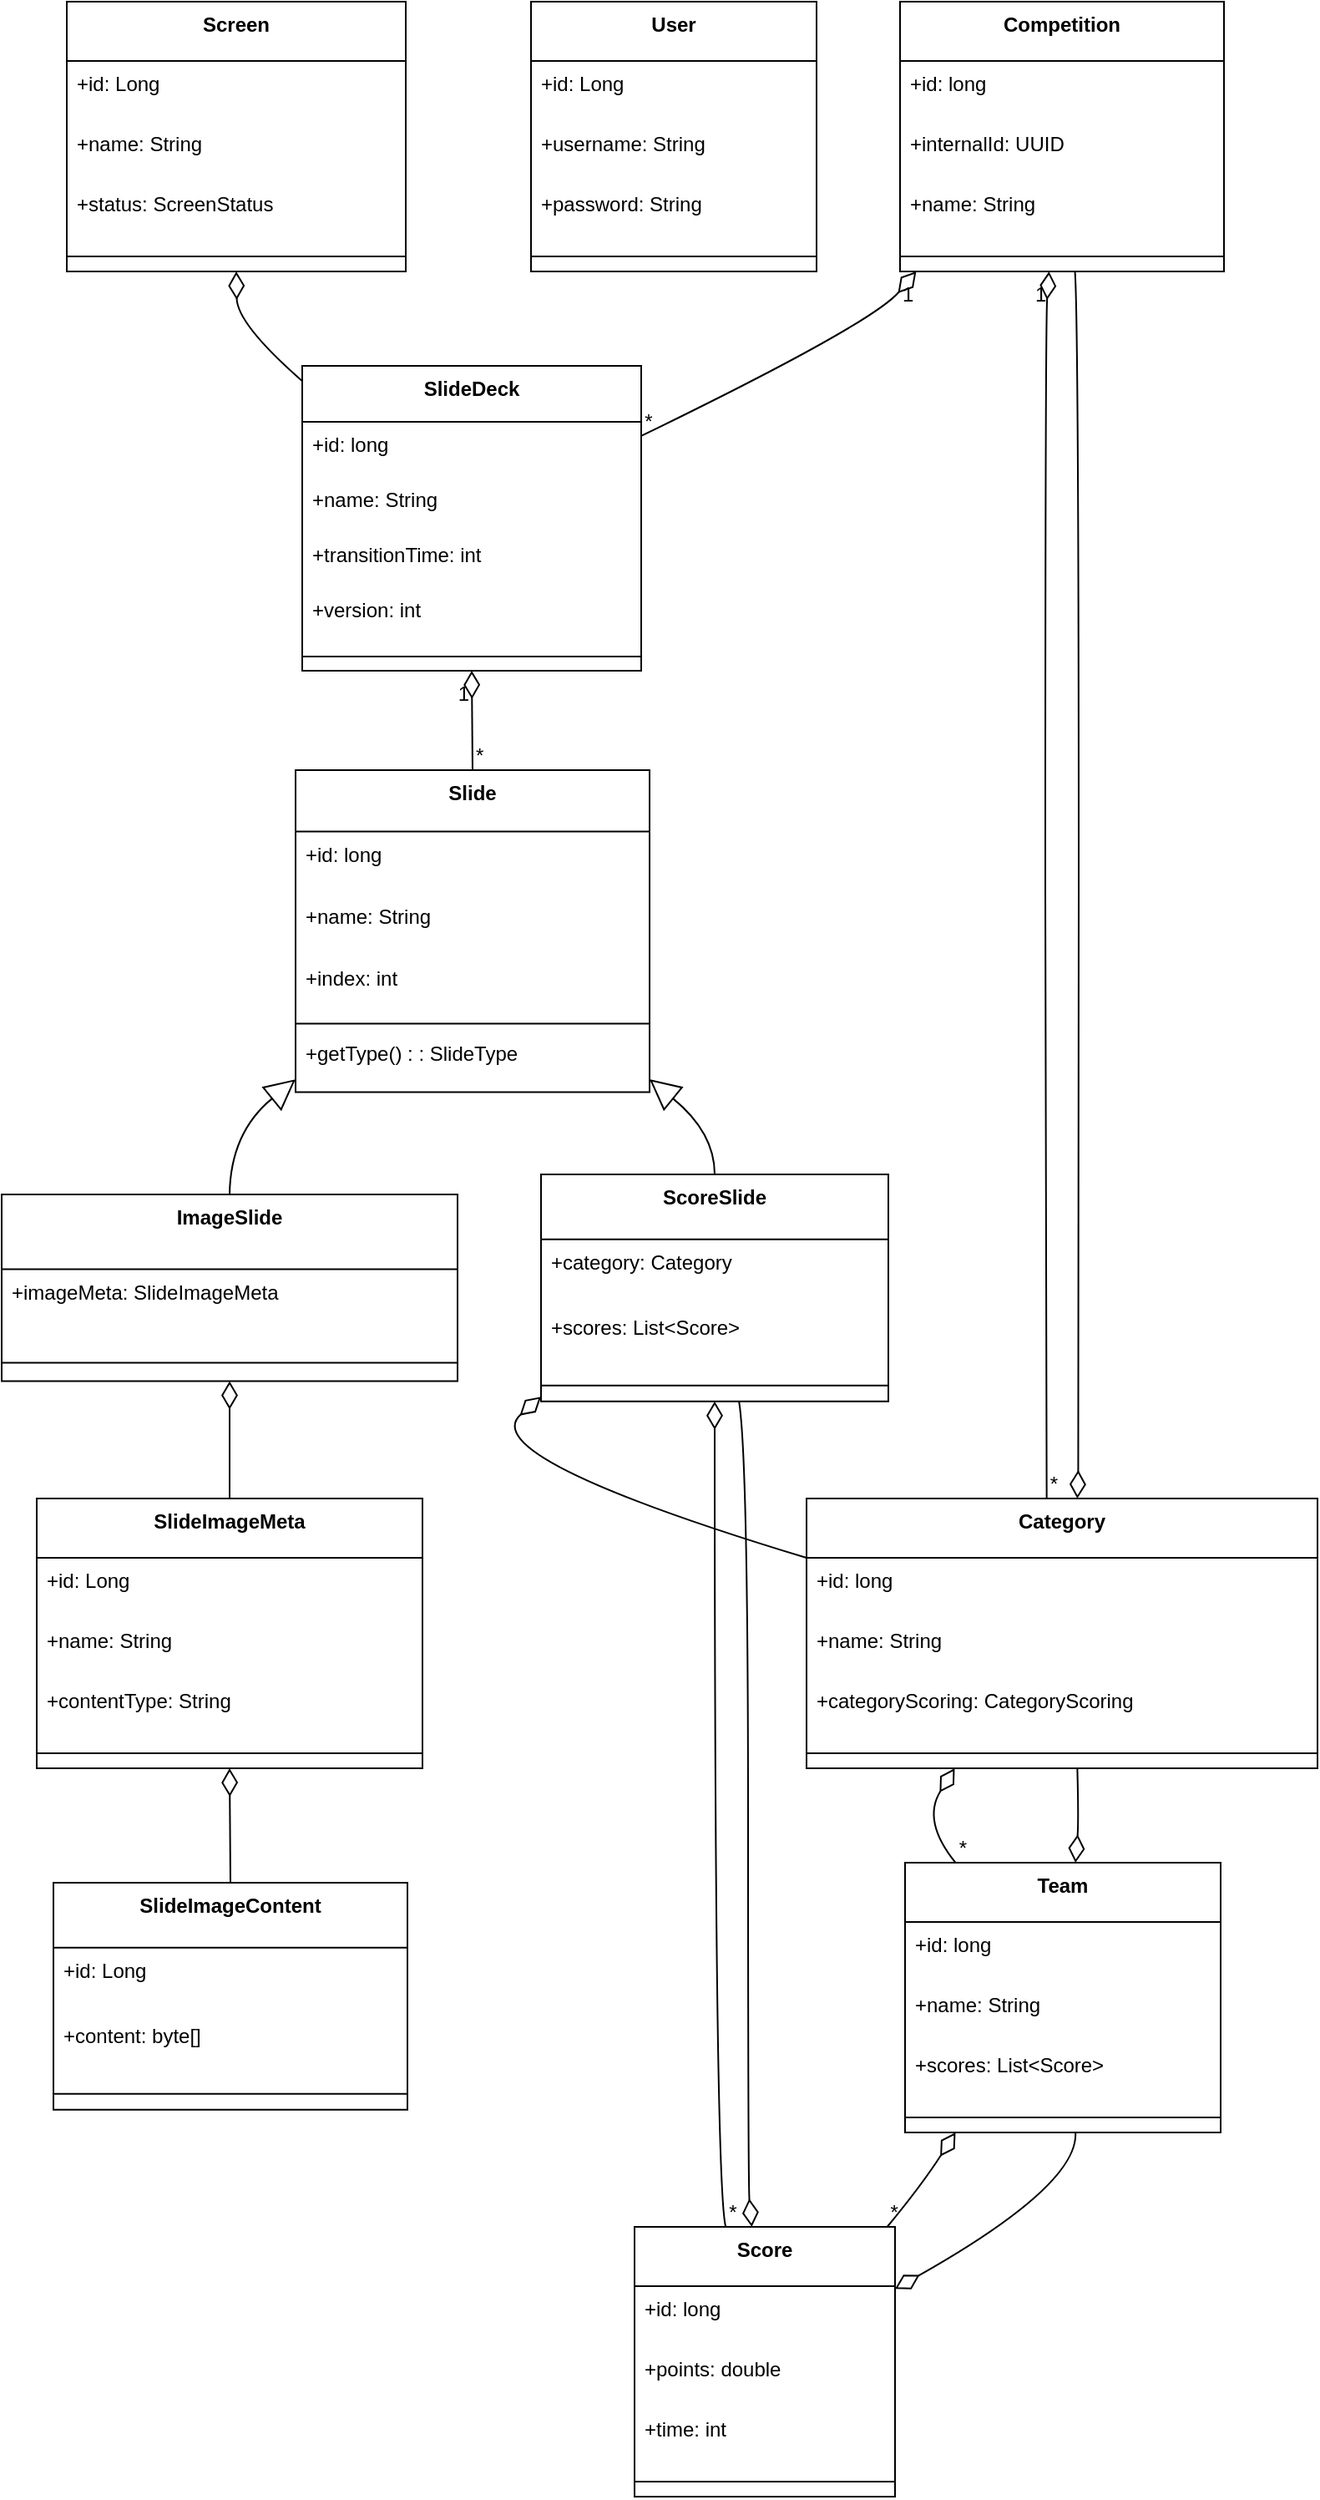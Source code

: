 <mxfile version="27.1.3">
  <diagram name="Page-1" id="_i_HYf79l50bPWmqCzhl">
    <mxGraphModel dx="1402" dy="704" grid="1" gridSize="10" guides="1" tooltips="1" connect="1" arrows="1" fold="1" page="1" pageScale="1" pageWidth="827" pageHeight="1169" math="0" shadow="0">
      <root>
        <mxCell id="0" />
        <mxCell id="1" parent="0" />
        <mxCell id="RZ17mvf2KzQFwTA37UVQ-1" value="Competition" style="swimlane;fontStyle=1;align=center;verticalAlign=top;childLayout=stackLayout;horizontal=1;startSize=35.556;horizontalStack=0;resizeParent=1;resizeParentMax=0;resizeLast=0;collapsible=0;marginBottom=0;" vertex="1" parent="1">
          <mxGeometry x="558" y="20" width="194" height="161.556" as="geometry" />
        </mxCell>
        <mxCell id="RZ17mvf2KzQFwTA37UVQ-2" value="+id: long" style="text;strokeColor=none;fillColor=none;align=left;verticalAlign=top;spacingLeft=4;spacingRight=4;overflow=hidden;rotatable=0;points=[[0,0.5],[1,0.5]];portConstraint=eastwest;" vertex="1" parent="RZ17mvf2KzQFwTA37UVQ-1">
          <mxGeometry y="35.556" width="194" height="36" as="geometry" />
        </mxCell>
        <mxCell id="RZ17mvf2KzQFwTA37UVQ-3" value="+internalId: UUID" style="text;strokeColor=none;fillColor=none;align=left;verticalAlign=top;spacingLeft=4;spacingRight=4;overflow=hidden;rotatable=0;points=[[0,0.5],[1,0.5]];portConstraint=eastwest;" vertex="1" parent="RZ17mvf2KzQFwTA37UVQ-1">
          <mxGeometry y="71.556" width="194" height="36" as="geometry" />
        </mxCell>
        <mxCell id="RZ17mvf2KzQFwTA37UVQ-4" value="+name: String" style="text;strokeColor=none;fillColor=none;align=left;verticalAlign=top;spacingLeft=4;spacingRight=4;overflow=hidden;rotatable=0;points=[[0,0.5],[1,0.5]];portConstraint=eastwest;" vertex="1" parent="RZ17mvf2KzQFwTA37UVQ-1">
          <mxGeometry y="107.556" width="194" height="36" as="geometry" />
        </mxCell>
        <mxCell id="RZ17mvf2KzQFwTA37UVQ-5" style="line;strokeWidth=1;fillColor=none;align=left;verticalAlign=middle;spacingTop=-1;spacingLeft=3;spacingRight=3;rotatable=0;labelPosition=right;points=[];portConstraint=eastwest;strokeColor=inherit;" vertex="1" parent="RZ17mvf2KzQFwTA37UVQ-1">
          <mxGeometry y="143.556" width="194" height="18" as="geometry" />
        </mxCell>
        <mxCell id="RZ17mvf2KzQFwTA37UVQ-6" value="SlideDeck" style="swimlane;fontStyle=1;align=center;verticalAlign=top;childLayout=stackLayout;horizontal=1;startSize=33.455;horizontalStack=0;resizeParent=1;resizeParentMax=0;resizeLast=0;collapsible=0;marginBottom=0;" vertex="1" parent="1">
          <mxGeometry x="200" y="238" width="203" height="182.455" as="geometry" />
        </mxCell>
        <mxCell id="RZ17mvf2KzQFwTA37UVQ-7" value="+id: long" style="text;strokeColor=none;fillColor=none;align=left;verticalAlign=top;spacingLeft=4;spacingRight=4;overflow=hidden;rotatable=0;points=[[0,0.5],[1,0.5]];portConstraint=eastwest;" vertex="1" parent="RZ17mvf2KzQFwTA37UVQ-6">
          <mxGeometry y="33.455" width="203" height="33" as="geometry" />
        </mxCell>
        <mxCell id="RZ17mvf2KzQFwTA37UVQ-8" value="+name: String" style="text;strokeColor=none;fillColor=none;align=left;verticalAlign=top;spacingLeft=4;spacingRight=4;overflow=hidden;rotatable=0;points=[[0,0.5],[1,0.5]];portConstraint=eastwest;" vertex="1" parent="RZ17mvf2KzQFwTA37UVQ-6">
          <mxGeometry y="66.455" width="203" height="33" as="geometry" />
        </mxCell>
        <mxCell id="RZ17mvf2KzQFwTA37UVQ-9" value="+transitionTime: int" style="text;strokeColor=none;fillColor=none;align=left;verticalAlign=top;spacingLeft=4;spacingRight=4;overflow=hidden;rotatable=0;points=[[0,0.5],[1,0.5]];portConstraint=eastwest;" vertex="1" parent="RZ17mvf2KzQFwTA37UVQ-6">
          <mxGeometry y="99.455" width="203" height="33" as="geometry" />
        </mxCell>
        <mxCell id="RZ17mvf2KzQFwTA37UVQ-10" value="+version: int" style="text;strokeColor=none;fillColor=none;align=left;verticalAlign=top;spacingLeft=4;spacingRight=4;overflow=hidden;rotatable=0;points=[[0,0.5],[1,0.5]];portConstraint=eastwest;" vertex="1" parent="RZ17mvf2KzQFwTA37UVQ-6">
          <mxGeometry y="132.455" width="203" height="33" as="geometry" />
        </mxCell>
        <mxCell id="RZ17mvf2KzQFwTA37UVQ-11" style="line;strokeWidth=1;fillColor=none;align=left;verticalAlign=middle;spacingTop=-1;spacingLeft=3;spacingRight=3;rotatable=0;labelPosition=right;points=[];portConstraint=eastwest;strokeColor=inherit;" vertex="1" parent="RZ17mvf2KzQFwTA37UVQ-6">
          <mxGeometry y="165.455" width="203" height="17" as="geometry" />
        </mxCell>
        <mxCell id="RZ17mvf2KzQFwTA37UVQ-12" value="Category" style="swimlane;fontStyle=1;align=center;verticalAlign=top;childLayout=stackLayout;horizontal=1;startSize=35.556;horizontalStack=0;resizeParent=1;resizeParentMax=0;resizeLast=0;collapsible=0;marginBottom=0;" vertex="1" parent="1">
          <mxGeometry x="502" y="916" width="306" height="161.556" as="geometry" />
        </mxCell>
        <mxCell id="RZ17mvf2KzQFwTA37UVQ-13" value="+id: long" style="text;strokeColor=none;fillColor=none;align=left;verticalAlign=top;spacingLeft=4;spacingRight=4;overflow=hidden;rotatable=0;points=[[0,0.5],[1,0.5]];portConstraint=eastwest;" vertex="1" parent="RZ17mvf2KzQFwTA37UVQ-12">
          <mxGeometry y="35.556" width="306" height="36" as="geometry" />
        </mxCell>
        <mxCell id="RZ17mvf2KzQFwTA37UVQ-14" value="+name: String" style="text;strokeColor=none;fillColor=none;align=left;verticalAlign=top;spacingLeft=4;spacingRight=4;overflow=hidden;rotatable=0;points=[[0,0.5],[1,0.5]];portConstraint=eastwest;" vertex="1" parent="RZ17mvf2KzQFwTA37UVQ-12">
          <mxGeometry y="71.556" width="306" height="36" as="geometry" />
        </mxCell>
        <mxCell id="RZ17mvf2KzQFwTA37UVQ-15" value="+categoryScoring: CategoryScoring" style="text;strokeColor=none;fillColor=none;align=left;verticalAlign=top;spacingLeft=4;spacingRight=4;overflow=hidden;rotatable=0;points=[[0,0.5],[1,0.5]];portConstraint=eastwest;" vertex="1" parent="RZ17mvf2KzQFwTA37UVQ-12">
          <mxGeometry y="107.556" width="306" height="36" as="geometry" />
        </mxCell>
        <mxCell id="RZ17mvf2KzQFwTA37UVQ-16" style="line;strokeWidth=1;fillColor=none;align=left;verticalAlign=middle;spacingTop=-1;spacingLeft=3;spacingRight=3;rotatable=0;labelPosition=right;points=[];portConstraint=eastwest;strokeColor=inherit;" vertex="1" parent="RZ17mvf2KzQFwTA37UVQ-12">
          <mxGeometry y="143.556" width="306" height="18" as="geometry" />
        </mxCell>
        <mxCell id="RZ17mvf2KzQFwTA37UVQ-17" value="Slide" style="swimlane;fontStyle=1;align=center;verticalAlign=top;childLayout=stackLayout;horizontal=1;startSize=36.8;horizontalStack=0;resizeParent=1;resizeParentMax=0;resizeLast=0;collapsible=0;marginBottom=0;" vertex="1" parent="1">
          <mxGeometry x="196" y="480" width="212" height="192.8" as="geometry" />
        </mxCell>
        <mxCell id="RZ17mvf2KzQFwTA37UVQ-18" value="+id: long" style="text;strokeColor=none;fillColor=none;align=left;verticalAlign=top;spacingLeft=4;spacingRight=4;overflow=hidden;rotatable=0;points=[[0,0.5],[1,0.5]];portConstraint=eastwest;" vertex="1" parent="RZ17mvf2KzQFwTA37UVQ-17">
          <mxGeometry y="36.8" width="212" height="37" as="geometry" />
        </mxCell>
        <mxCell id="RZ17mvf2KzQFwTA37UVQ-19" value="+name: String" style="text;strokeColor=none;fillColor=none;align=left;verticalAlign=top;spacingLeft=4;spacingRight=4;overflow=hidden;rotatable=0;points=[[0,0.5],[1,0.5]];portConstraint=eastwest;" vertex="1" parent="RZ17mvf2KzQFwTA37UVQ-17">
          <mxGeometry y="73.8" width="212" height="37" as="geometry" />
        </mxCell>
        <mxCell id="RZ17mvf2KzQFwTA37UVQ-20" value="+index: int" style="text;strokeColor=none;fillColor=none;align=left;verticalAlign=top;spacingLeft=4;spacingRight=4;overflow=hidden;rotatable=0;points=[[0,0.5],[1,0.5]];portConstraint=eastwest;" vertex="1" parent="RZ17mvf2KzQFwTA37UVQ-17">
          <mxGeometry y="110.8" width="212" height="37" as="geometry" />
        </mxCell>
        <mxCell id="RZ17mvf2KzQFwTA37UVQ-21" style="line;strokeWidth=1;fillColor=none;align=left;verticalAlign=middle;spacingTop=-1;spacingLeft=3;spacingRight=3;rotatable=0;labelPosition=right;points=[];portConstraint=eastwest;strokeColor=inherit;" vertex="1" parent="RZ17mvf2KzQFwTA37UVQ-17">
          <mxGeometry y="147.8" width="212" height="8" as="geometry" />
        </mxCell>
        <mxCell id="RZ17mvf2KzQFwTA37UVQ-22" value="+getType() : : SlideType" style="text;strokeColor=none;fillColor=none;align=left;verticalAlign=top;spacingLeft=4;spacingRight=4;overflow=hidden;rotatable=0;points=[[0,0.5],[1,0.5]];portConstraint=eastwest;" vertex="1" parent="RZ17mvf2KzQFwTA37UVQ-17">
          <mxGeometry y="155.8" width="212" height="37" as="geometry" />
        </mxCell>
        <mxCell id="RZ17mvf2KzQFwTA37UVQ-23" value="ImageSlide" style="swimlane;fontStyle=1;align=center;verticalAlign=top;childLayout=stackLayout;horizontal=1;startSize=44.8;horizontalStack=0;resizeParent=1;resizeParentMax=0;resizeLast=0;collapsible=0;marginBottom=0;" vertex="1" parent="1">
          <mxGeometry x="20" y="734" width="273" height="111.8" as="geometry" />
        </mxCell>
        <mxCell id="RZ17mvf2KzQFwTA37UVQ-24" value="+imageMeta: SlideImageMeta" style="text;strokeColor=none;fillColor=none;align=left;verticalAlign=top;spacingLeft=4;spacingRight=4;overflow=hidden;rotatable=0;points=[[0,0.5],[1,0.5]];portConstraint=eastwest;" vertex="1" parent="RZ17mvf2KzQFwTA37UVQ-23">
          <mxGeometry y="44.8" width="273" height="45" as="geometry" />
        </mxCell>
        <mxCell id="RZ17mvf2KzQFwTA37UVQ-25" style="line;strokeWidth=1;fillColor=none;align=left;verticalAlign=middle;spacingTop=-1;spacingLeft=3;spacingRight=3;rotatable=0;labelPosition=right;points=[];portConstraint=eastwest;strokeColor=inherit;" vertex="1" parent="RZ17mvf2KzQFwTA37UVQ-23">
          <mxGeometry y="89.8" width="273" height="22" as="geometry" />
        </mxCell>
        <mxCell id="RZ17mvf2KzQFwTA37UVQ-26" value="ScoreSlide" style="swimlane;fontStyle=1;align=center;verticalAlign=top;childLayout=stackLayout;horizontal=1;startSize=38.857;horizontalStack=0;resizeParent=1;resizeParentMax=0;resizeLast=0;collapsible=0;marginBottom=0;" vertex="1" parent="1">
          <mxGeometry x="343" y="722" width="208" height="135.857" as="geometry" />
        </mxCell>
        <mxCell id="RZ17mvf2KzQFwTA37UVQ-27" value="+category: Category" style="text;strokeColor=none;fillColor=none;align=left;verticalAlign=top;spacingLeft=4;spacingRight=4;overflow=hidden;rotatable=0;points=[[0,0.5],[1,0.5]];portConstraint=eastwest;" vertex="1" parent="RZ17mvf2KzQFwTA37UVQ-26">
          <mxGeometry y="38.857" width="208" height="39" as="geometry" />
        </mxCell>
        <mxCell id="RZ17mvf2KzQFwTA37UVQ-28" value="+scores: List&lt;Score&gt;" style="text;strokeColor=none;fillColor=none;align=left;verticalAlign=top;spacingLeft=4;spacingRight=4;overflow=hidden;rotatable=0;points=[[0,0.5],[1,0.5]];portConstraint=eastwest;" vertex="1" parent="RZ17mvf2KzQFwTA37UVQ-26">
          <mxGeometry y="77.857" width="208" height="39" as="geometry" />
        </mxCell>
        <mxCell id="RZ17mvf2KzQFwTA37UVQ-29" style="line;strokeWidth=1;fillColor=none;align=left;verticalAlign=middle;spacingTop=-1;spacingLeft=3;spacingRight=3;rotatable=0;labelPosition=right;points=[];portConstraint=eastwest;strokeColor=inherit;" vertex="1" parent="RZ17mvf2KzQFwTA37UVQ-26">
          <mxGeometry y="116.857" width="208" height="19" as="geometry" />
        </mxCell>
        <mxCell id="RZ17mvf2KzQFwTA37UVQ-30" value="SlideImageMeta" style="swimlane;fontStyle=1;align=center;verticalAlign=top;childLayout=stackLayout;horizontal=1;startSize=35.556;horizontalStack=0;resizeParent=1;resizeParentMax=0;resizeLast=0;collapsible=0;marginBottom=0;" vertex="1" parent="1">
          <mxGeometry x="41" y="916" width="231" height="161.556" as="geometry" />
        </mxCell>
        <mxCell id="RZ17mvf2KzQFwTA37UVQ-31" value="+id: Long" style="text;strokeColor=none;fillColor=none;align=left;verticalAlign=top;spacingLeft=4;spacingRight=4;overflow=hidden;rotatable=0;points=[[0,0.5],[1,0.5]];portConstraint=eastwest;" vertex="1" parent="RZ17mvf2KzQFwTA37UVQ-30">
          <mxGeometry y="35.556" width="231" height="36" as="geometry" />
        </mxCell>
        <mxCell id="RZ17mvf2KzQFwTA37UVQ-32" value="+name: String" style="text;strokeColor=none;fillColor=none;align=left;verticalAlign=top;spacingLeft=4;spacingRight=4;overflow=hidden;rotatable=0;points=[[0,0.5],[1,0.5]];portConstraint=eastwest;" vertex="1" parent="RZ17mvf2KzQFwTA37UVQ-30">
          <mxGeometry y="71.556" width="231" height="36" as="geometry" />
        </mxCell>
        <mxCell id="RZ17mvf2KzQFwTA37UVQ-33" value="+contentType: String" style="text;strokeColor=none;fillColor=none;align=left;verticalAlign=top;spacingLeft=4;spacingRight=4;overflow=hidden;rotatable=0;points=[[0,0.5],[1,0.5]];portConstraint=eastwest;" vertex="1" parent="RZ17mvf2KzQFwTA37UVQ-30">
          <mxGeometry y="107.556" width="231" height="36" as="geometry" />
        </mxCell>
        <mxCell id="RZ17mvf2KzQFwTA37UVQ-34" style="line;strokeWidth=1;fillColor=none;align=left;verticalAlign=middle;spacingTop=-1;spacingLeft=3;spacingRight=3;rotatable=0;labelPosition=right;points=[];portConstraint=eastwest;strokeColor=inherit;" vertex="1" parent="RZ17mvf2KzQFwTA37UVQ-30">
          <mxGeometry y="143.556" width="231" height="18" as="geometry" />
        </mxCell>
        <mxCell id="RZ17mvf2KzQFwTA37UVQ-35" value="Score" style="swimlane;fontStyle=1;align=center;verticalAlign=top;childLayout=stackLayout;horizontal=1;startSize=35.556;horizontalStack=0;resizeParent=1;resizeParentMax=0;resizeLast=0;collapsible=0;marginBottom=0;" vertex="1" parent="1">
          <mxGeometry x="399" y="1352" width="156" height="161.556" as="geometry" />
        </mxCell>
        <mxCell id="RZ17mvf2KzQFwTA37UVQ-36" value="+id: long" style="text;strokeColor=none;fillColor=none;align=left;verticalAlign=top;spacingLeft=4;spacingRight=4;overflow=hidden;rotatable=0;points=[[0,0.5],[1,0.5]];portConstraint=eastwest;" vertex="1" parent="RZ17mvf2KzQFwTA37UVQ-35">
          <mxGeometry y="35.556" width="156" height="36" as="geometry" />
        </mxCell>
        <mxCell id="RZ17mvf2KzQFwTA37UVQ-37" value="+points: double" style="text;strokeColor=none;fillColor=none;align=left;verticalAlign=top;spacingLeft=4;spacingRight=4;overflow=hidden;rotatable=0;points=[[0,0.5],[1,0.5]];portConstraint=eastwest;" vertex="1" parent="RZ17mvf2KzQFwTA37UVQ-35">
          <mxGeometry y="71.556" width="156" height="36" as="geometry" />
        </mxCell>
        <mxCell id="RZ17mvf2KzQFwTA37UVQ-38" value="+time: int" style="text;strokeColor=none;fillColor=none;align=left;verticalAlign=top;spacingLeft=4;spacingRight=4;overflow=hidden;rotatable=0;points=[[0,0.5],[1,0.5]];portConstraint=eastwest;" vertex="1" parent="RZ17mvf2KzQFwTA37UVQ-35">
          <mxGeometry y="107.556" width="156" height="36" as="geometry" />
        </mxCell>
        <mxCell id="RZ17mvf2KzQFwTA37UVQ-39" style="line;strokeWidth=1;fillColor=none;align=left;verticalAlign=middle;spacingTop=-1;spacingLeft=3;spacingRight=3;rotatable=0;labelPosition=right;points=[];portConstraint=eastwest;strokeColor=inherit;" vertex="1" parent="RZ17mvf2KzQFwTA37UVQ-35">
          <mxGeometry y="143.556" width="156" height="18" as="geometry" />
        </mxCell>
        <mxCell id="RZ17mvf2KzQFwTA37UVQ-40" value="SlideImageContent" style="swimlane;fontStyle=1;align=center;verticalAlign=top;childLayout=stackLayout;horizontal=1;startSize=38.857;horizontalStack=0;resizeParent=1;resizeParentMax=0;resizeLast=0;collapsible=0;marginBottom=0;" vertex="1" parent="1">
          <mxGeometry x="51" y="1146" width="212" height="135.857" as="geometry" />
        </mxCell>
        <mxCell id="RZ17mvf2KzQFwTA37UVQ-41" value="+id: Long" style="text;strokeColor=none;fillColor=none;align=left;verticalAlign=top;spacingLeft=4;spacingRight=4;overflow=hidden;rotatable=0;points=[[0,0.5],[1,0.5]];portConstraint=eastwest;" vertex="1" parent="RZ17mvf2KzQFwTA37UVQ-40">
          <mxGeometry y="38.857" width="212" height="39" as="geometry" />
        </mxCell>
        <mxCell id="RZ17mvf2KzQFwTA37UVQ-42" value="+content: byte[]" style="text;strokeColor=none;fillColor=none;align=left;verticalAlign=top;spacingLeft=4;spacingRight=4;overflow=hidden;rotatable=0;points=[[0,0.5],[1,0.5]];portConstraint=eastwest;" vertex="1" parent="RZ17mvf2KzQFwTA37UVQ-40">
          <mxGeometry y="77.857" width="212" height="39" as="geometry" />
        </mxCell>
        <mxCell id="RZ17mvf2KzQFwTA37UVQ-43" style="line;strokeWidth=1;fillColor=none;align=left;verticalAlign=middle;spacingTop=-1;spacingLeft=3;spacingRight=3;rotatable=0;labelPosition=right;points=[];portConstraint=eastwest;strokeColor=inherit;" vertex="1" parent="RZ17mvf2KzQFwTA37UVQ-40">
          <mxGeometry y="116.857" width="212" height="19" as="geometry" />
        </mxCell>
        <mxCell id="RZ17mvf2KzQFwTA37UVQ-44" value="Team" style="swimlane;fontStyle=1;align=center;verticalAlign=top;childLayout=stackLayout;horizontal=1;startSize=35.556;horizontalStack=0;resizeParent=1;resizeParentMax=0;resizeLast=0;collapsible=0;marginBottom=0;" vertex="1" parent="1">
          <mxGeometry x="561" y="1134" width="189" height="161.556" as="geometry" />
        </mxCell>
        <mxCell id="RZ17mvf2KzQFwTA37UVQ-45" value="+id: long" style="text;strokeColor=none;fillColor=none;align=left;verticalAlign=top;spacingLeft=4;spacingRight=4;overflow=hidden;rotatable=0;points=[[0,0.5],[1,0.5]];portConstraint=eastwest;" vertex="1" parent="RZ17mvf2KzQFwTA37UVQ-44">
          <mxGeometry y="35.556" width="189" height="36" as="geometry" />
        </mxCell>
        <mxCell id="RZ17mvf2KzQFwTA37UVQ-46" value="+name: String" style="text;strokeColor=none;fillColor=none;align=left;verticalAlign=top;spacingLeft=4;spacingRight=4;overflow=hidden;rotatable=0;points=[[0,0.5],[1,0.5]];portConstraint=eastwest;" vertex="1" parent="RZ17mvf2KzQFwTA37UVQ-44">
          <mxGeometry y="71.556" width="189" height="36" as="geometry" />
        </mxCell>
        <mxCell id="RZ17mvf2KzQFwTA37UVQ-47" value="+scores: List&lt;Score&gt;" style="text;strokeColor=none;fillColor=none;align=left;verticalAlign=top;spacingLeft=4;spacingRight=4;overflow=hidden;rotatable=0;points=[[0,0.5],[1,0.5]];portConstraint=eastwest;" vertex="1" parent="RZ17mvf2KzQFwTA37UVQ-44">
          <mxGeometry y="107.556" width="189" height="36" as="geometry" />
        </mxCell>
        <mxCell id="RZ17mvf2KzQFwTA37UVQ-48" style="line;strokeWidth=1;fillColor=none;align=left;verticalAlign=middle;spacingTop=-1;spacingLeft=3;spacingRight=3;rotatable=0;labelPosition=right;points=[];portConstraint=eastwest;strokeColor=inherit;" vertex="1" parent="RZ17mvf2KzQFwTA37UVQ-44">
          <mxGeometry y="143.556" width="189" height="18" as="geometry" />
        </mxCell>
        <mxCell id="RZ17mvf2KzQFwTA37UVQ-49" value="User" style="swimlane;fontStyle=1;align=center;verticalAlign=top;childLayout=stackLayout;horizontal=1;startSize=35.556;horizontalStack=0;resizeParent=1;resizeParentMax=0;resizeLast=0;collapsible=0;marginBottom=0;" vertex="1" parent="1">
          <mxGeometry x="337" y="20" width="171" height="161.556" as="geometry" />
        </mxCell>
        <mxCell id="RZ17mvf2KzQFwTA37UVQ-50" value="+id: Long" style="text;strokeColor=none;fillColor=none;align=left;verticalAlign=top;spacingLeft=4;spacingRight=4;overflow=hidden;rotatable=0;points=[[0,0.5],[1,0.5]];portConstraint=eastwest;" vertex="1" parent="RZ17mvf2KzQFwTA37UVQ-49">
          <mxGeometry y="35.556" width="171" height="36" as="geometry" />
        </mxCell>
        <mxCell id="RZ17mvf2KzQFwTA37UVQ-51" value="+username: String" style="text;strokeColor=none;fillColor=none;align=left;verticalAlign=top;spacingLeft=4;spacingRight=4;overflow=hidden;rotatable=0;points=[[0,0.5],[1,0.5]];portConstraint=eastwest;" vertex="1" parent="RZ17mvf2KzQFwTA37UVQ-49">
          <mxGeometry y="71.556" width="171" height="36" as="geometry" />
        </mxCell>
        <mxCell id="RZ17mvf2KzQFwTA37UVQ-52" value="+password: String" style="text;strokeColor=none;fillColor=none;align=left;verticalAlign=top;spacingLeft=4;spacingRight=4;overflow=hidden;rotatable=0;points=[[0,0.5],[1,0.5]];portConstraint=eastwest;" vertex="1" parent="RZ17mvf2KzQFwTA37UVQ-49">
          <mxGeometry y="107.556" width="171" height="36" as="geometry" />
        </mxCell>
        <mxCell id="RZ17mvf2KzQFwTA37UVQ-53" style="line;strokeWidth=1;fillColor=none;align=left;verticalAlign=middle;spacingTop=-1;spacingLeft=3;spacingRight=3;rotatable=0;labelPosition=right;points=[];portConstraint=eastwest;strokeColor=inherit;" vertex="1" parent="RZ17mvf2KzQFwTA37UVQ-49">
          <mxGeometry y="143.556" width="171" height="18" as="geometry" />
        </mxCell>
        <mxCell id="RZ17mvf2KzQFwTA37UVQ-54" value="Screen" style="swimlane;fontStyle=1;align=center;verticalAlign=top;childLayout=stackLayout;horizontal=1;startSize=35.556;horizontalStack=0;resizeParent=1;resizeParentMax=0;resizeLast=0;collapsible=0;marginBottom=0;" vertex="1" parent="1">
          <mxGeometry x="59" y="20" width="203" height="161.556" as="geometry" />
        </mxCell>
        <mxCell id="RZ17mvf2KzQFwTA37UVQ-55" value="+id: Long" style="text;strokeColor=none;fillColor=none;align=left;verticalAlign=top;spacingLeft=4;spacingRight=4;overflow=hidden;rotatable=0;points=[[0,0.5],[1,0.5]];portConstraint=eastwest;" vertex="1" parent="RZ17mvf2KzQFwTA37UVQ-54">
          <mxGeometry y="35.556" width="203" height="36" as="geometry" />
        </mxCell>
        <mxCell id="RZ17mvf2KzQFwTA37UVQ-56" value="+name: String" style="text;strokeColor=none;fillColor=none;align=left;verticalAlign=top;spacingLeft=4;spacingRight=4;overflow=hidden;rotatable=0;points=[[0,0.5],[1,0.5]];portConstraint=eastwest;" vertex="1" parent="RZ17mvf2KzQFwTA37UVQ-54">
          <mxGeometry y="71.556" width="203" height="36" as="geometry" />
        </mxCell>
        <mxCell id="RZ17mvf2KzQFwTA37UVQ-57" value="+status: ScreenStatus" style="text;strokeColor=none;fillColor=none;align=left;verticalAlign=top;spacingLeft=4;spacingRight=4;overflow=hidden;rotatable=0;points=[[0,0.5],[1,0.5]];portConstraint=eastwest;" vertex="1" parent="RZ17mvf2KzQFwTA37UVQ-54">
          <mxGeometry y="107.556" width="203" height="36" as="geometry" />
        </mxCell>
        <mxCell id="RZ17mvf2KzQFwTA37UVQ-58" style="line;strokeWidth=1;fillColor=none;align=left;verticalAlign=middle;spacingTop=-1;spacingLeft=3;spacingRight=3;rotatable=0;labelPosition=right;points=[];portConstraint=eastwest;strokeColor=inherit;" vertex="1" parent="RZ17mvf2KzQFwTA37UVQ-54">
          <mxGeometry y="143.556" width="203" height="18" as="geometry" />
        </mxCell>
        <mxCell id="RZ17mvf2KzQFwTA37UVQ-59" value="" style="curved=1;startArrow=diamondThin;startSize=14;startFill=0;endArrow=none;exitX=0.05;exitY=1;entryX=1;entryY=0.23;rounded=0;" edge="1" parent="1" source="RZ17mvf2KzQFwTA37UVQ-1" target="RZ17mvf2KzQFwTA37UVQ-6">
          <mxGeometry relative="1" as="geometry">
            <Array as="points">
              <mxPoint x="541" y="213" />
            </Array>
          </mxGeometry>
        </mxCell>
        <mxCell id="RZ17mvf2KzQFwTA37UVQ-60" value="1" style="edgeLabel;resizable=0;labelBackgroundColor=none;fontSize=12;align=right;verticalAlign=top;" vertex="1" parent="RZ17mvf2KzQFwTA37UVQ-59">
          <mxGeometry x="-1" relative="1" as="geometry" />
        </mxCell>
        <mxCell id="RZ17mvf2KzQFwTA37UVQ-61" value="*" style="edgeLabel;resizable=0;labelBackgroundColor=none;fontSize=12;align=left;verticalAlign=bottom;" vertex="1" parent="RZ17mvf2KzQFwTA37UVQ-59">
          <mxGeometry x="1" relative="1" as="geometry" />
        </mxCell>
        <mxCell id="RZ17mvf2KzQFwTA37UVQ-62" value="" style="curved=1;startArrow=diamondThin;startSize=14;startFill=0;endArrow=none;exitX=0.46;exitY=1;entryX=0.47;entryY=0;rounded=0;" edge="1" parent="1" source="RZ17mvf2KzQFwTA37UVQ-1" target="RZ17mvf2KzQFwTA37UVQ-12">
          <mxGeometry relative="1" as="geometry">
            <Array as="points">
              <mxPoint x="645" y="213" />
              <mxPoint x="645" y="891" />
            </Array>
          </mxGeometry>
        </mxCell>
        <mxCell id="RZ17mvf2KzQFwTA37UVQ-63" value="1" style="edgeLabel;resizable=0;labelBackgroundColor=none;fontSize=12;align=right;verticalAlign=top;" vertex="1" parent="RZ17mvf2KzQFwTA37UVQ-62">
          <mxGeometry x="-1" relative="1" as="geometry" />
        </mxCell>
        <mxCell id="RZ17mvf2KzQFwTA37UVQ-64" value="*" style="edgeLabel;resizable=0;labelBackgroundColor=none;fontSize=12;align=left;verticalAlign=bottom;" vertex="1" parent="RZ17mvf2KzQFwTA37UVQ-62">
          <mxGeometry x="1" relative="1" as="geometry" />
        </mxCell>
        <mxCell id="RZ17mvf2KzQFwTA37UVQ-65" value="" style="curved=1;startArrow=diamondThin;startSize=14;startFill=0;endArrow=none;exitX=0.5;exitY=1;entryX=0.5;entryY=0;rounded=0;" edge="1" parent="1" source="RZ17mvf2KzQFwTA37UVQ-6" target="RZ17mvf2KzQFwTA37UVQ-17">
          <mxGeometry relative="1" as="geometry">
            <Array as="points" />
          </mxGeometry>
        </mxCell>
        <mxCell id="RZ17mvf2KzQFwTA37UVQ-66" value="1" style="edgeLabel;resizable=0;labelBackgroundColor=none;fontSize=12;align=right;verticalAlign=top;" vertex="1" parent="RZ17mvf2KzQFwTA37UVQ-65">
          <mxGeometry x="-1" relative="1" as="geometry" />
        </mxCell>
        <mxCell id="RZ17mvf2KzQFwTA37UVQ-67" value="*" style="edgeLabel;resizable=0;labelBackgroundColor=none;fontSize=12;align=left;verticalAlign=bottom;" vertex="1" parent="RZ17mvf2KzQFwTA37UVQ-65">
          <mxGeometry x="1" relative="1" as="geometry" />
        </mxCell>
        <mxCell id="RZ17mvf2KzQFwTA37UVQ-68" value="" style="curved=1;startArrow=block;startSize=16;startFill=0;endArrow=none;exitX=0;exitY=0.96;entryX=0.5;entryY=0;rounded=0;" edge="1" parent="1" source="RZ17mvf2KzQFwTA37UVQ-17" target="RZ17mvf2KzQFwTA37UVQ-23">
          <mxGeometry relative="1" as="geometry">
            <Array as="points">
              <mxPoint x="157" y="697" />
            </Array>
          </mxGeometry>
        </mxCell>
        <mxCell id="RZ17mvf2KzQFwTA37UVQ-69" value="" style="curved=1;startArrow=block;startSize=16;startFill=0;endArrow=none;exitX=1;exitY=0.96;entryX=0.5;entryY=0;rounded=0;" edge="1" parent="1" source="RZ17mvf2KzQFwTA37UVQ-17" target="RZ17mvf2KzQFwTA37UVQ-26">
          <mxGeometry relative="1" as="geometry">
            <Array as="points">
              <mxPoint x="447" y="697" />
            </Array>
          </mxGeometry>
        </mxCell>
        <mxCell id="RZ17mvf2KzQFwTA37UVQ-70" value="" style="curved=1;startArrow=diamondThin;startSize=14;startFill=0;endArrow=none;exitX=0.5;exitY=1;entryX=0.5;entryY=0;rounded=0;" edge="1" parent="1" source="RZ17mvf2KzQFwTA37UVQ-23" target="RZ17mvf2KzQFwTA37UVQ-30">
          <mxGeometry relative="1" as="geometry">
            <Array as="points" />
          </mxGeometry>
        </mxCell>
        <mxCell id="RZ17mvf2KzQFwTA37UVQ-71" value="" style="curved=1;startArrow=diamondThin;startSize=14;startFill=0;endArrow=none;exitX=0;exitY=0.98;entryX=0;entryY=0.22;rounded=0;" edge="1" parent="1" source="RZ17mvf2KzQFwTA37UVQ-26" target="RZ17mvf2KzQFwTA37UVQ-12">
          <mxGeometry relative="1" as="geometry">
            <Array as="points">
              <mxPoint x="302" y="891" />
            </Array>
          </mxGeometry>
        </mxCell>
        <mxCell id="RZ17mvf2KzQFwTA37UVQ-72" value="" style="curved=1;startArrow=diamondThin;startSize=14;startFill=0;endArrow=none;exitX=0.5;exitY=1;entryX=0.35;entryY=0;rounded=0;" edge="1" parent="1" source="RZ17mvf2KzQFwTA37UVQ-26" target="RZ17mvf2KzQFwTA37UVQ-35">
          <mxGeometry relative="1" as="geometry">
            <Array as="points">
              <mxPoint x="447" y="1327" />
            </Array>
          </mxGeometry>
        </mxCell>
        <mxCell id="RZ17mvf2KzQFwTA37UVQ-73" value="*" style="edgeLabel;resizable=0;labelBackgroundColor=none;fontSize=12;align=left;verticalAlign=bottom;" vertex="1" parent="RZ17mvf2KzQFwTA37UVQ-72">
          <mxGeometry x="1" relative="1" as="geometry" />
        </mxCell>
        <mxCell id="RZ17mvf2KzQFwTA37UVQ-74" value="" style="curved=1;startArrow=diamondThin;startSize=14;startFill=0;endArrow=none;exitX=0.5;exitY=1;entryX=0.5;entryY=0;rounded=0;" edge="1" parent="1" source="RZ17mvf2KzQFwTA37UVQ-30" target="RZ17mvf2KzQFwTA37UVQ-40">
          <mxGeometry relative="1" as="geometry">
            <Array as="points" />
          </mxGeometry>
        </mxCell>
        <mxCell id="RZ17mvf2KzQFwTA37UVQ-75" value="" style="curved=1;startArrow=diamondThin;startSize=14;startFill=0;endArrow=none;exitX=0.53;exitY=0;entryX=0.54;entryY=1;rounded=0;" edge="1" parent="1" source="RZ17mvf2KzQFwTA37UVQ-12" target="RZ17mvf2KzQFwTA37UVQ-1">
          <mxGeometry relative="1" as="geometry">
            <Array as="points">
              <mxPoint x="665" y="891" />
              <mxPoint x="665" y="213" />
            </Array>
          </mxGeometry>
        </mxCell>
        <mxCell id="RZ17mvf2KzQFwTA37UVQ-76" value="" style="curved=1;startArrow=diamondThin;startSize=14;startFill=0;endArrow=none;exitX=0.29;exitY=1;entryX=0.16;entryY=0;rounded=0;" edge="1" parent="1" source="RZ17mvf2KzQFwTA37UVQ-12" target="RZ17mvf2KzQFwTA37UVQ-44">
          <mxGeometry relative="1" as="geometry">
            <Array as="points">
              <mxPoint x="571" y="1109" />
            </Array>
          </mxGeometry>
        </mxCell>
        <mxCell id="RZ17mvf2KzQFwTA37UVQ-77" value="*" style="edgeLabel;resizable=0;labelBackgroundColor=none;fontSize=12;align=left;verticalAlign=bottom;" vertex="1" parent="RZ17mvf2KzQFwTA37UVQ-76">
          <mxGeometry x="1" relative="1" as="geometry" />
        </mxCell>
        <mxCell id="RZ17mvf2KzQFwTA37UVQ-78" value="" style="curved=1;startArrow=diamondThin;startSize=14;startFill=0;endArrow=none;exitX=0.54;exitY=0;entryX=0.53;entryY=1;rounded=0;" edge="1" parent="1" source="RZ17mvf2KzQFwTA37UVQ-44" target="RZ17mvf2KzQFwTA37UVQ-12">
          <mxGeometry relative="1" as="geometry">
            <Array as="points">
              <mxPoint x="665" y="1109" />
            </Array>
          </mxGeometry>
        </mxCell>
        <mxCell id="RZ17mvf2KzQFwTA37UVQ-79" value="" style="curved=1;startArrow=diamondThin;startSize=14;startFill=0;endArrow=none;exitX=0.16;exitY=1;entryX=0.97;entryY=0;rounded=0;" edge="1" parent="1" source="RZ17mvf2KzQFwTA37UVQ-44" target="RZ17mvf2KzQFwTA37UVQ-35">
          <mxGeometry relative="1" as="geometry">
            <Array as="points">
              <mxPoint x="571" y="1327" />
            </Array>
          </mxGeometry>
        </mxCell>
        <mxCell id="RZ17mvf2KzQFwTA37UVQ-80" value="*" style="edgeLabel;resizable=0;labelBackgroundColor=none;fontSize=12;align=left;verticalAlign=bottom;" vertex="1" parent="RZ17mvf2KzQFwTA37UVQ-79">
          <mxGeometry x="1" relative="1" as="geometry" />
        </mxCell>
        <mxCell id="RZ17mvf2KzQFwTA37UVQ-81" value="" style="curved=1;startArrow=diamondThin;startSize=14;startFill=0;endArrow=none;exitX=1;exitY=0.23;entryX=0.54;entryY=1;rounded=0;" edge="1" parent="1" source="RZ17mvf2KzQFwTA37UVQ-35" target="RZ17mvf2KzQFwTA37UVQ-44">
          <mxGeometry relative="1" as="geometry">
            <Array as="points">
              <mxPoint x="665" y="1327" />
            </Array>
          </mxGeometry>
        </mxCell>
        <mxCell id="RZ17mvf2KzQFwTA37UVQ-82" value="" style="curved=1;startArrow=diamondThin;startSize=14;startFill=0;endArrow=none;exitX=0.45;exitY=0;entryX=0.57;entryY=1;rounded=0;" edge="1" parent="1" source="RZ17mvf2KzQFwTA37UVQ-35" target="RZ17mvf2KzQFwTA37UVQ-26">
          <mxGeometry relative="1" as="geometry">
            <Array as="points">
              <mxPoint x="467" y="1327" />
              <mxPoint x="467" y="891" />
            </Array>
          </mxGeometry>
        </mxCell>
        <mxCell id="RZ17mvf2KzQFwTA37UVQ-83" value="" style="curved=1;startArrow=diamondThin;startSize=14;startFill=0;endArrow=none;exitX=0.5;exitY=1;entryX=0;entryY=0.05;rounded=0;" edge="1" parent="1" source="RZ17mvf2KzQFwTA37UVQ-54" target="RZ17mvf2KzQFwTA37UVQ-6">
          <mxGeometry relative="1" as="geometry">
            <Array as="points">
              <mxPoint x="161" y="213" />
            </Array>
          </mxGeometry>
        </mxCell>
      </root>
    </mxGraphModel>
  </diagram>
</mxfile>
